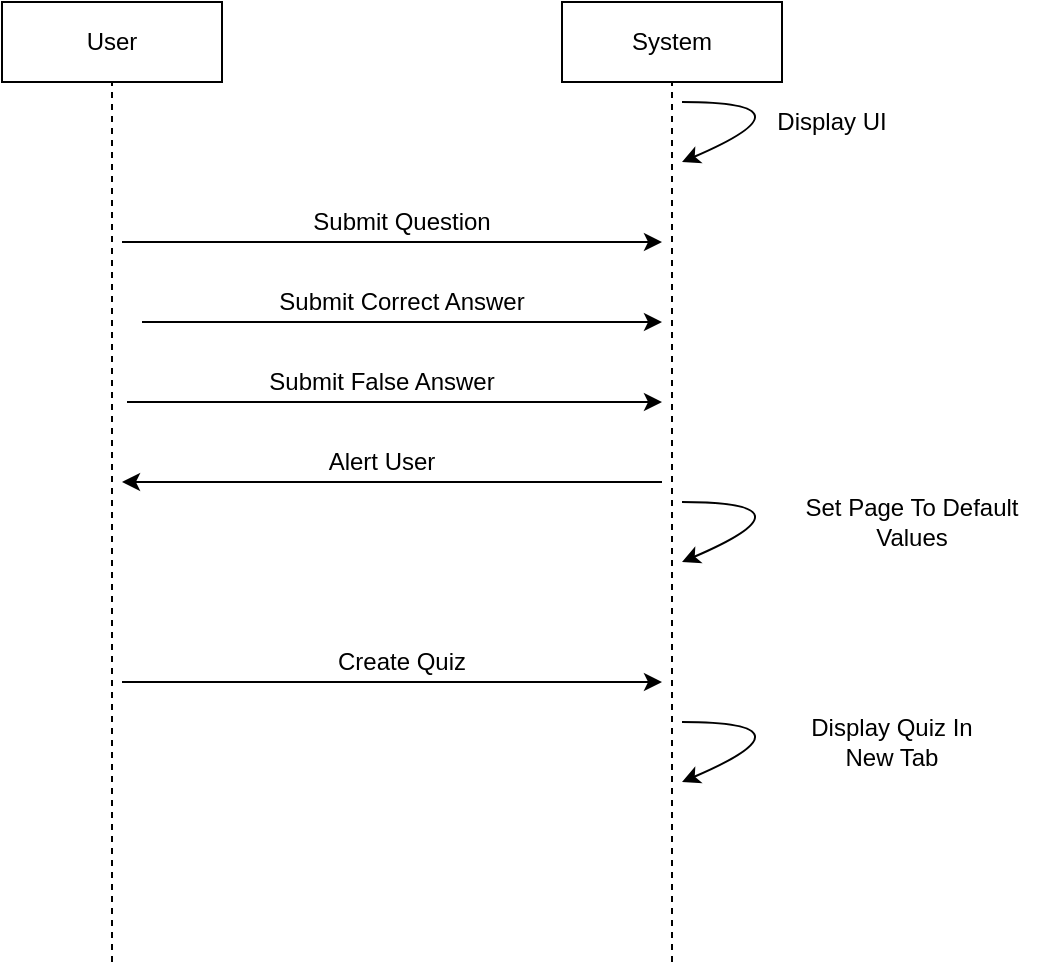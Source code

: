 <mxfile version="13.0.1"><diagram id="WQrYjKH4CsHEFjgY4DgN" name="Page-1"><mxGraphModel dx="458" dy="767" grid="1" gridSize="10" guides="1" tooltips="1" connect="1" arrows="1" fold="1" page="1" pageScale="1" pageWidth="850" pageHeight="1100" math="0" shadow="0"><root><mxCell id="0"/><mxCell id="1" parent="0"/><mxCell id="mlHN1ZBM5A59B-bEXhyT-1" value="User" style="rounded=0;whiteSpace=wrap;html=1;" vertex="1" parent="1"><mxGeometry x="80" y="40" width="110" height="40" as="geometry"/></mxCell><mxCell id="mlHN1ZBM5A59B-bEXhyT-2" value="System" style="rounded=0;whiteSpace=wrap;html=1;" vertex="1" parent="1"><mxGeometry x="360" y="40" width="110" height="40" as="geometry"/></mxCell><mxCell id="mlHN1ZBM5A59B-bEXhyT-6" value="" style="endArrow=none;dashed=1;html=1;entryX=0.5;entryY=1;entryDx=0;entryDy=0;" edge="1" parent="1" target="mlHN1ZBM5A59B-bEXhyT-1"><mxGeometry width="50" height="50" relative="1" as="geometry"><mxPoint x="135" y="520" as="sourcePoint"/><mxPoint x="160" y="90" as="targetPoint"/></mxGeometry></mxCell><mxCell id="mlHN1ZBM5A59B-bEXhyT-7" value="" style="endArrow=none;dashed=1;html=1;entryX=0.5;entryY=1;entryDx=0;entryDy=0;" edge="1" parent="1" target="mlHN1ZBM5A59B-bEXhyT-2"><mxGeometry width="50" height="50" relative="1" as="geometry"><mxPoint x="415" y="520" as="sourcePoint"/><mxPoint x="294.5" y="90" as="targetPoint"/></mxGeometry></mxCell><mxCell id="mlHN1ZBM5A59B-bEXhyT-9" value="" style="endArrow=classic;html=1;" edge="1" parent="1"><mxGeometry width="50" height="50" relative="1" as="geometry"><mxPoint x="140" y="160" as="sourcePoint"/><mxPoint x="410" y="160" as="targetPoint"/></mxGeometry></mxCell><mxCell id="mlHN1ZBM5A59B-bEXhyT-10" value="Submit Question" style="text;html=1;strokeColor=none;fillColor=none;align=center;verticalAlign=middle;whiteSpace=wrap;rounded=0;" vertex="1" parent="1"><mxGeometry x="225" y="140" width="110" height="20" as="geometry"/></mxCell><mxCell id="mlHN1ZBM5A59B-bEXhyT-13" value="" style="endArrow=classic;html=1;" edge="1" parent="1"><mxGeometry width="50" height="50" relative="1" as="geometry"><mxPoint x="150" y="200" as="sourcePoint"/><mxPoint x="410" y="200" as="targetPoint"/></mxGeometry></mxCell><mxCell id="mlHN1ZBM5A59B-bEXhyT-16" value="Submit Correct Answer" style="text;html=1;strokeColor=none;fillColor=none;align=center;verticalAlign=middle;whiteSpace=wrap;rounded=0;" vertex="1" parent="1"><mxGeometry x="215" y="180" width="130" height="20" as="geometry"/></mxCell><mxCell id="mlHN1ZBM5A59B-bEXhyT-19" value="Submit False Answer" style="text;html=1;strokeColor=none;fillColor=none;align=center;verticalAlign=middle;whiteSpace=wrap;rounded=0;" vertex="1" parent="1"><mxGeometry x="195" y="220" width="150" height="20" as="geometry"/></mxCell><mxCell id="mlHN1ZBM5A59B-bEXhyT-20" value="" style="endArrow=classic;html=1;" edge="1" parent="1"><mxGeometry width="50" height="50" relative="1" as="geometry"><mxPoint x="142.5" y="240" as="sourcePoint"/><mxPoint x="410" y="240" as="targetPoint"/></mxGeometry></mxCell><mxCell id="mlHN1ZBM5A59B-bEXhyT-21" value="" style="endArrow=classic;html=1;" edge="1" parent="1"><mxGeometry width="50" height="50" relative="1" as="geometry"><mxPoint x="410" y="280" as="sourcePoint"/><mxPoint x="140" y="280" as="targetPoint"/></mxGeometry></mxCell><mxCell id="mlHN1ZBM5A59B-bEXhyT-22" value="Alert User " style="text;html=1;strokeColor=none;fillColor=none;align=center;verticalAlign=middle;whiteSpace=wrap;rounded=0;" vertex="1" parent="1"><mxGeometry x="220" y="260" width="100" height="20" as="geometry"/></mxCell><mxCell id="mlHN1ZBM5A59B-bEXhyT-23" value="" style="curved=1;endArrow=classic;html=1;" edge="1" parent="1"><mxGeometry width="50" height="50" relative="1" as="geometry"><mxPoint x="420" y="90" as="sourcePoint"/><mxPoint x="420" y="120" as="targetPoint"/><Array as="points"><mxPoint x="490" y="90"/></Array></mxGeometry></mxCell><mxCell id="mlHN1ZBM5A59B-bEXhyT-29" value="Display UI" style="text;html=1;strokeColor=none;fillColor=none;align=center;verticalAlign=middle;whiteSpace=wrap;rounded=0;" vertex="1" parent="1"><mxGeometry x="460" y="90" width="70" height="20" as="geometry"/></mxCell><mxCell id="mlHN1ZBM5A59B-bEXhyT-32" value="" style="curved=1;endArrow=classic;html=1;" edge="1" parent="1"><mxGeometry width="50" height="50" relative="1" as="geometry"><mxPoint x="420" y="290" as="sourcePoint"/><mxPoint x="420" y="320" as="targetPoint"/><Array as="points"><mxPoint x="490" y="290"/></Array></mxGeometry></mxCell><mxCell id="mlHN1ZBM5A59B-bEXhyT-35" value="Set Page To Default Values" style="text;html=1;strokeColor=none;fillColor=none;align=center;verticalAlign=middle;whiteSpace=wrap;rounded=0;" vertex="1" parent="1"><mxGeometry x="470" y="290" width="130" height="20" as="geometry"/></mxCell><mxCell id="mlHN1ZBM5A59B-bEXhyT-37" value="" style="endArrow=classic;html=1;" edge="1" parent="1"><mxGeometry width="50" height="50" relative="1" as="geometry"><mxPoint x="140" y="380" as="sourcePoint"/><mxPoint x="410" y="380" as="targetPoint"/></mxGeometry></mxCell><mxCell id="mlHN1ZBM5A59B-bEXhyT-38" value="Create Quiz" style="text;html=1;strokeColor=none;fillColor=none;align=center;verticalAlign=middle;whiteSpace=wrap;rounded=0;" vertex="1" parent="1"><mxGeometry x="245" y="360" width="70" height="20" as="geometry"/></mxCell><mxCell id="mlHN1ZBM5A59B-bEXhyT-39" value="" style="curved=1;endArrow=classic;html=1;" edge="1" parent="1"><mxGeometry width="50" height="50" relative="1" as="geometry"><mxPoint x="420" y="400" as="sourcePoint"/><mxPoint x="420" y="430" as="targetPoint"/><Array as="points"><mxPoint x="490" y="400"/></Array></mxGeometry></mxCell><mxCell id="mlHN1ZBM5A59B-bEXhyT-40" value="Display Quiz In New Tab" style="text;html=1;strokeColor=none;fillColor=none;align=center;verticalAlign=middle;whiteSpace=wrap;rounded=0;" vertex="1" parent="1"><mxGeometry x="480" y="400" width="90" height="20" as="geometry"/></mxCell></root></mxGraphModel></diagram></mxfile>